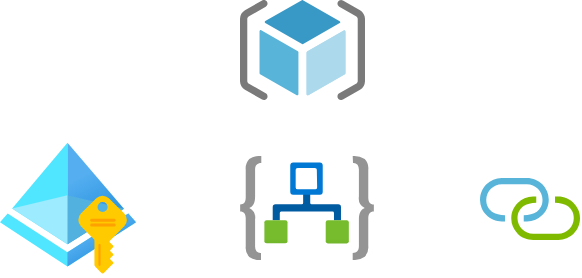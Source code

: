 <mxfile version="16.6.5" type="device"><diagram id="5fyFIWy4XTINL80gHI6r" name="Page-1"><mxGraphModel dx="1550" dy="1472" grid="1" gridSize="10" guides="1" tooltips="1" connect="1" arrows="1" fold="1" page="1" pageScale="1" pageWidth="827" pageHeight="583" math="0" shadow="0"><root><mxCell id="0"/><mxCell id="1" parent="0"/><mxCell id="-l2bdcFEMViiDlbgqqhh-1" value="" style="aspect=fixed;html=1;points=[];align=center;image;fontSize=12;image=img/lib/azure2/identity/Managed_Identities.svg;" vertex="1" parent="1"><mxGeometry x="280" y="-310" width="68" height="68" as="geometry"/></mxCell><mxCell id="-l2bdcFEMViiDlbgqqhh-2" value="" style="aspect=fixed;html=1;points=[];align=center;image;fontSize=12;image=img/lib/azure2/integration/Logic_Apps.svg;" vertex="1" parent="1"><mxGeometry x="400" y="-302" width="67" height="52" as="geometry"/></mxCell><mxCell id="-l2bdcFEMViiDlbgqqhh-3" value="" style="sketch=0;aspect=fixed;html=1;points=[];align=center;image;fontSize=12;image=img/lib/mscae/ResourceGroup.svg;" vertex="1" parent="1"><mxGeometry x="400" y="-380" width="62.5" height="50" as="geometry"/></mxCell><mxCell id="-l2bdcFEMViiDlbgqqhh-4" value="" style="sketch=0;aspect=fixed;html=1;points=[];align=center;image;fontSize=12;image=img/lib/mscae/Connection.svg;" vertex="1" parent="1"><mxGeometry x="520" y="-291" width="50" height="31" as="geometry"/></mxCell></root></mxGraphModel></diagram></mxfile>